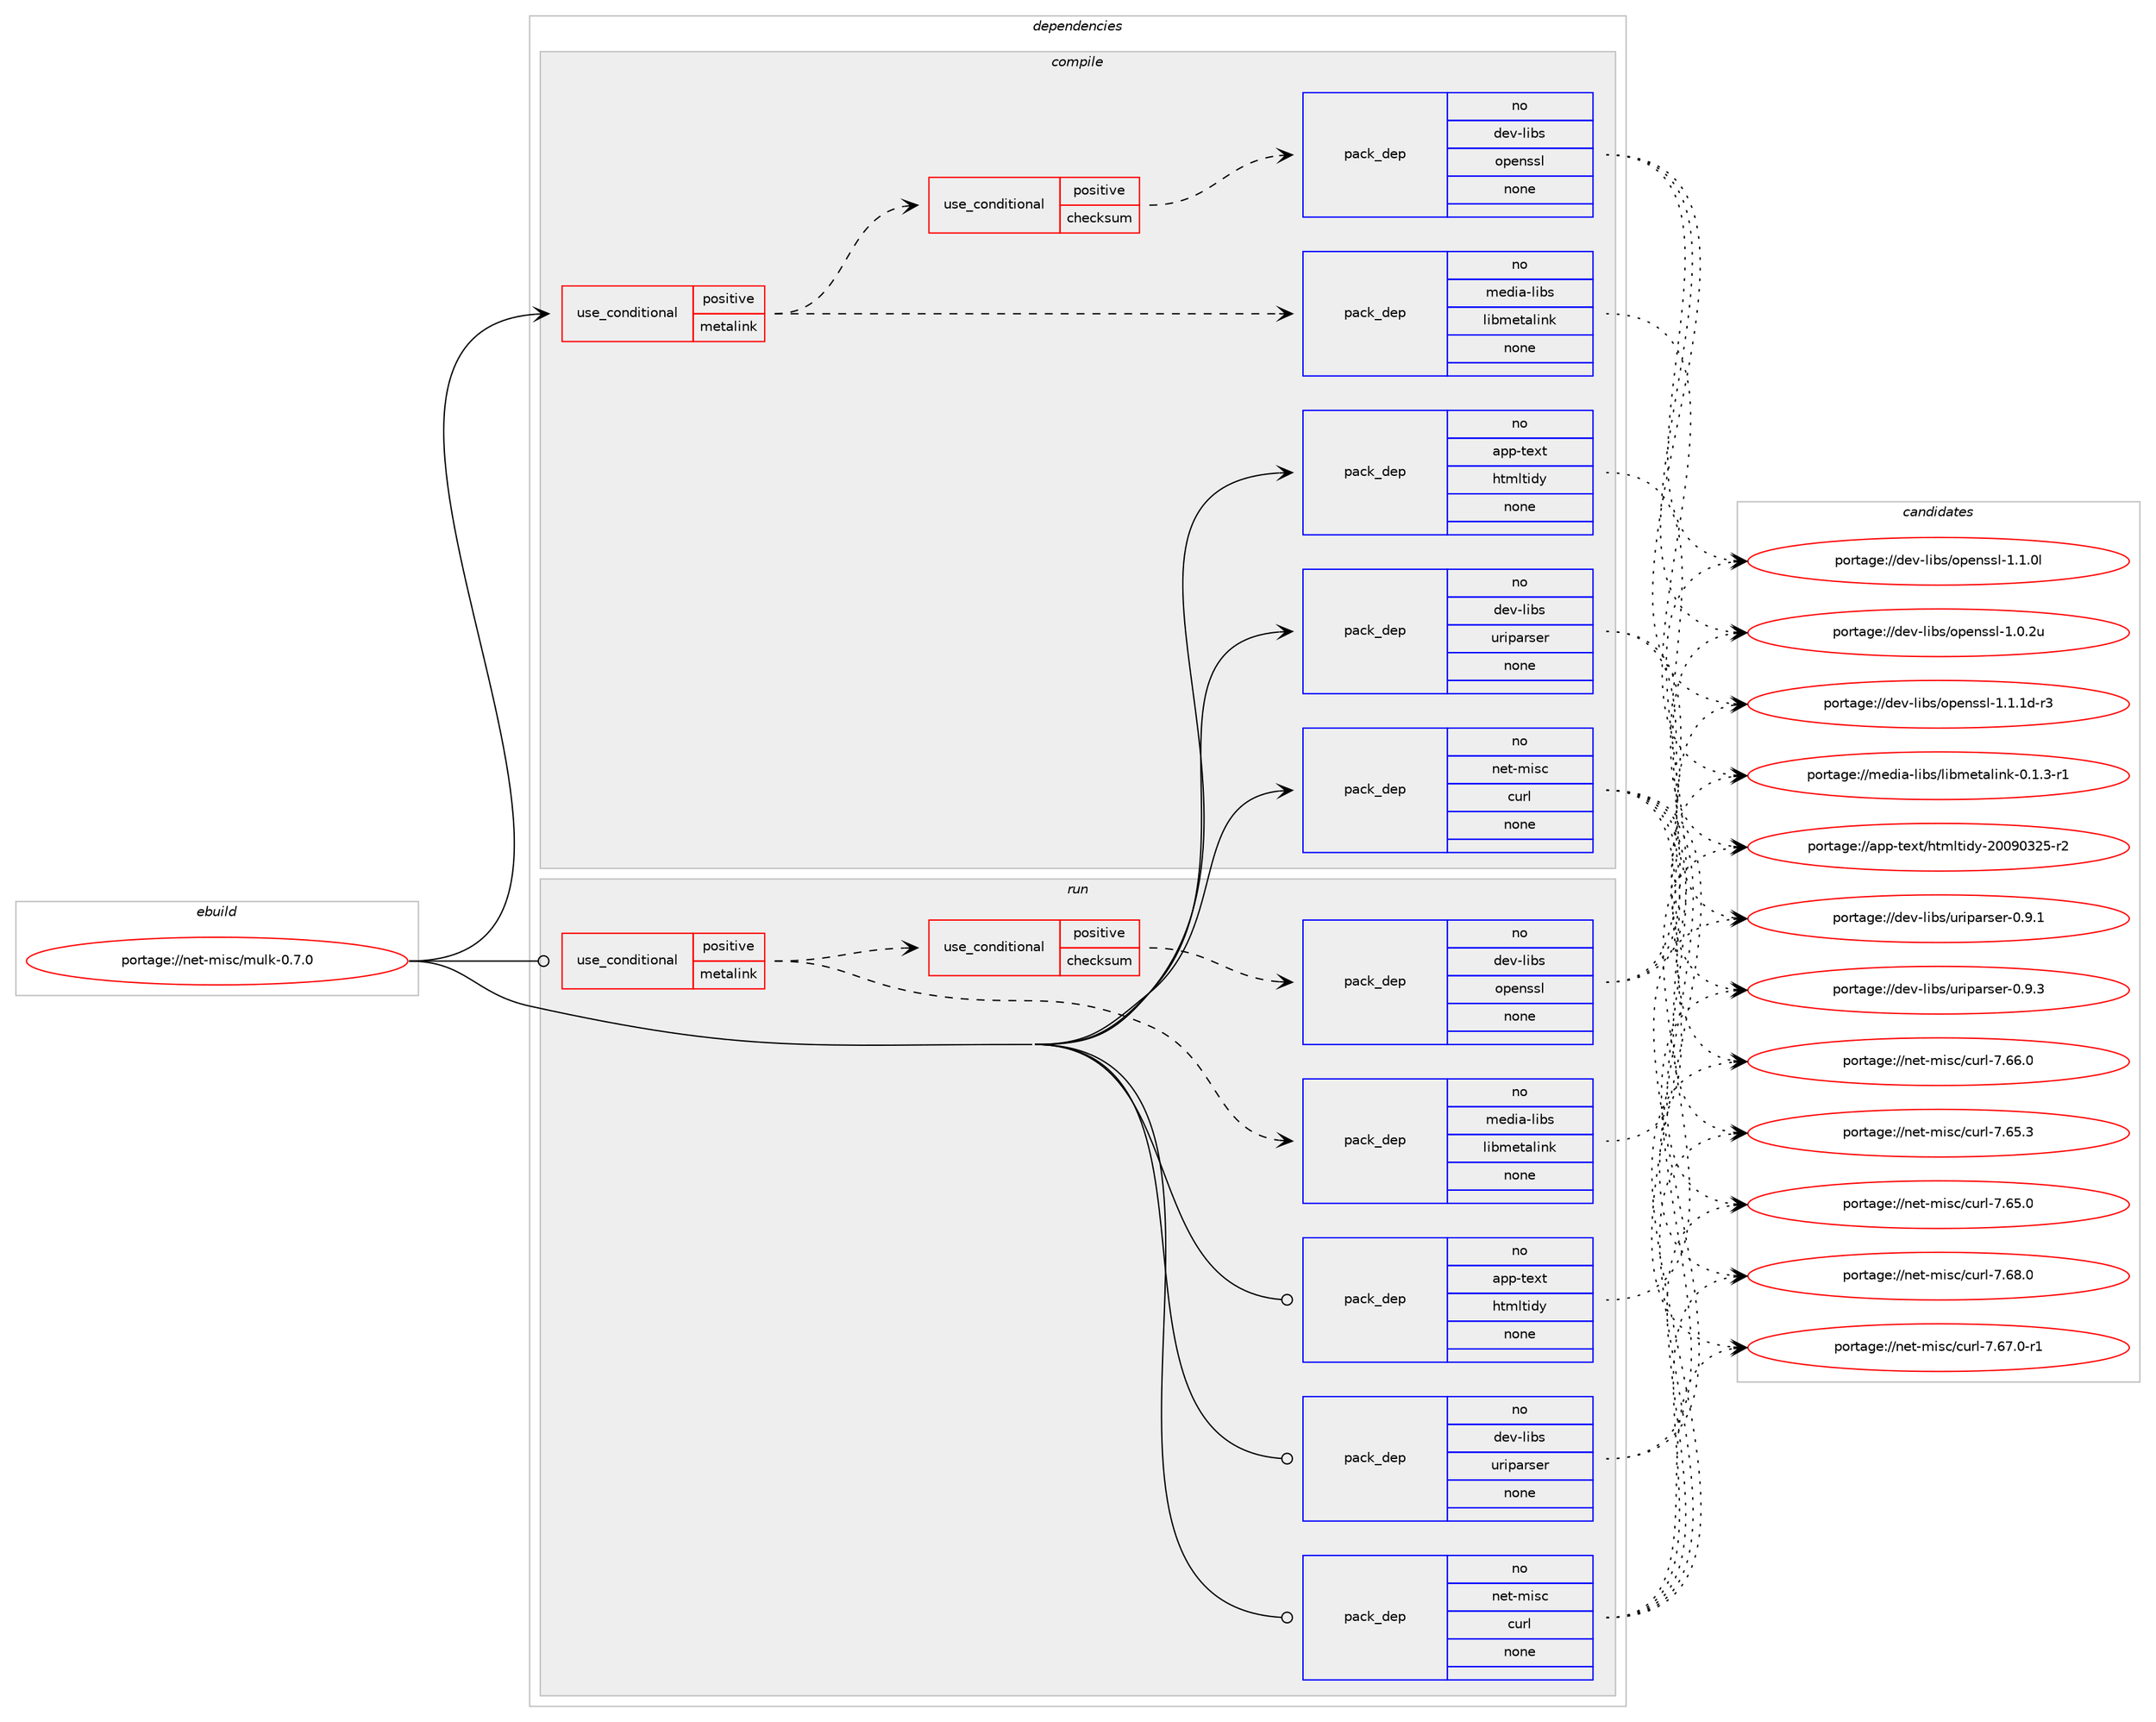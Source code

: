 digraph prolog {

# *************
# Graph options
# *************

newrank=true;
concentrate=true;
compound=true;
graph [rankdir=LR,fontname=Helvetica,fontsize=10,ranksep=1.5];#, ranksep=2.5, nodesep=0.2];
edge  [arrowhead=vee];
node  [fontname=Helvetica,fontsize=10];

# **********
# The ebuild
# **********

subgraph cluster_leftcol {
color=gray;
rank=same;
label=<<i>ebuild</i>>;
id [label="portage://net-misc/mulk-0.7.0", color=red, width=4, href="../net-misc/mulk-0.7.0.svg"];
}

# ****************
# The dependencies
# ****************

subgraph cluster_midcol {
color=gray;
label=<<i>dependencies</i>>;
subgraph cluster_compile {
fillcolor="#eeeeee";
style=filled;
label=<<i>compile</i>>;
subgraph cond25279 {
dependency122812 [label=<<TABLE BORDER="0" CELLBORDER="1" CELLSPACING="0" CELLPADDING="4"><TR><TD ROWSPAN="3" CELLPADDING="10">use_conditional</TD></TR><TR><TD>positive</TD></TR><TR><TD>metalink</TD></TR></TABLE>>, shape=none, color=red];
subgraph pack95431 {
dependency122813 [label=<<TABLE BORDER="0" CELLBORDER="1" CELLSPACING="0" CELLPADDING="4" WIDTH="220"><TR><TD ROWSPAN="6" CELLPADDING="30">pack_dep</TD></TR><TR><TD WIDTH="110">no</TD></TR><TR><TD>media-libs</TD></TR><TR><TD>libmetalink</TD></TR><TR><TD>none</TD></TR><TR><TD></TD></TR></TABLE>>, shape=none, color=blue];
}
dependency122812:e -> dependency122813:w [weight=20,style="dashed",arrowhead="vee"];
subgraph cond25280 {
dependency122814 [label=<<TABLE BORDER="0" CELLBORDER="1" CELLSPACING="0" CELLPADDING="4"><TR><TD ROWSPAN="3" CELLPADDING="10">use_conditional</TD></TR><TR><TD>positive</TD></TR><TR><TD>checksum</TD></TR></TABLE>>, shape=none, color=red];
subgraph pack95432 {
dependency122815 [label=<<TABLE BORDER="0" CELLBORDER="1" CELLSPACING="0" CELLPADDING="4" WIDTH="220"><TR><TD ROWSPAN="6" CELLPADDING="30">pack_dep</TD></TR><TR><TD WIDTH="110">no</TD></TR><TR><TD>dev-libs</TD></TR><TR><TD>openssl</TD></TR><TR><TD>none</TD></TR><TR><TD></TD></TR></TABLE>>, shape=none, color=blue];
}
dependency122814:e -> dependency122815:w [weight=20,style="dashed",arrowhead="vee"];
}
dependency122812:e -> dependency122814:w [weight=20,style="dashed",arrowhead="vee"];
}
id:e -> dependency122812:w [weight=20,style="solid",arrowhead="vee"];
subgraph pack95433 {
dependency122816 [label=<<TABLE BORDER="0" CELLBORDER="1" CELLSPACING="0" CELLPADDING="4" WIDTH="220"><TR><TD ROWSPAN="6" CELLPADDING="30">pack_dep</TD></TR><TR><TD WIDTH="110">no</TD></TR><TR><TD>app-text</TD></TR><TR><TD>htmltidy</TD></TR><TR><TD>none</TD></TR><TR><TD></TD></TR></TABLE>>, shape=none, color=blue];
}
id:e -> dependency122816:w [weight=20,style="solid",arrowhead="vee"];
subgraph pack95434 {
dependency122817 [label=<<TABLE BORDER="0" CELLBORDER="1" CELLSPACING="0" CELLPADDING="4" WIDTH="220"><TR><TD ROWSPAN="6" CELLPADDING="30">pack_dep</TD></TR><TR><TD WIDTH="110">no</TD></TR><TR><TD>dev-libs</TD></TR><TR><TD>uriparser</TD></TR><TR><TD>none</TD></TR><TR><TD></TD></TR></TABLE>>, shape=none, color=blue];
}
id:e -> dependency122817:w [weight=20,style="solid",arrowhead="vee"];
subgraph pack95435 {
dependency122818 [label=<<TABLE BORDER="0" CELLBORDER="1" CELLSPACING="0" CELLPADDING="4" WIDTH="220"><TR><TD ROWSPAN="6" CELLPADDING="30">pack_dep</TD></TR><TR><TD WIDTH="110">no</TD></TR><TR><TD>net-misc</TD></TR><TR><TD>curl</TD></TR><TR><TD>none</TD></TR><TR><TD></TD></TR></TABLE>>, shape=none, color=blue];
}
id:e -> dependency122818:w [weight=20,style="solid",arrowhead="vee"];
}
subgraph cluster_compileandrun {
fillcolor="#eeeeee";
style=filled;
label=<<i>compile and run</i>>;
}
subgraph cluster_run {
fillcolor="#eeeeee";
style=filled;
label=<<i>run</i>>;
subgraph cond25281 {
dependency122819 [label=<<TABLE BORDER="0" CELLBORDER="1" CELLSPACING="0" CELLPADDING="4"><TR><TD ROWSPAN="3" CELLPADDING="10">use_conditional</TD></TR><TR><TD>positive</TD></TR><TR><TD>metalink</TD></TR></TABLE>>, shape=none, color=red];
subgraph pack95436 {
dependency122820 [label=<<TABLE BORDER="0" CELLBORDER="1" CELLSPACING="0" CELLPADDING="4" WIDTH="220"><TR><TD ROWSPAN="6" CELLPADDING="30">pack_dep</TD></TR><TR><TD WIDTH="110">no</TD></TR><TR><TD>media-libs</TD></TR><TR><TD>libmetalink</TD></TR><TR><TD>none</TD></TR><TR><TD></TD></TR></TABLE>>, shape=none, color=blue];
}
dependency122819:e -> dependency122820:w [weight=20,style="dashed",arrowhead="vee"];
subgraph cond25282 {
dependency122821 [label=<<TABLE BORDER="0" CELLBORDER="1" CELLSPACING="0" CELLPADDING="4"><TR><TD ROWSPAN="3" CELLPADDING="10">use_conditional</TD></TR><TR><TD>positive</TD></TR><TR><TD>checksum</TD></TR></TABLE>>, shape=none, color=red];
subgraph pack95437 {
dependency122822 [label=<<TABLE BORDER="0" CELLBORDER="1" CELLSPACING="0" CELLPADDING="4" WIDTH="220"><TR><TD ROWSPAN="6" CELLPADDING="30">pack_dep</TD></TR><TR><TD WIDTH="110">no</TD></TR><TR><TD>dev-libs</TD></TR><TR><TD>openssl</TD></TR><TR><TD>none</TD></TR><TR><TD></TD></TR></TABLE>>, shape=none, color=blue];
}
dependency122821:e -> dependency122822:w [weight=20,style="dashed",arrowhead="vee"];
}
dependency122819:e -> dependency122821:w [weight=20,style="dashed",arrowhead="vee"];
}
id:e -> dependency122819:w [weight=20,style="solid",arrowhead="odot"];
subgraph pack95438 {
dependency122823 [label=<<TABLE BORDER="0" CELLBORDER="1" CELLSPACING="0" CELLPADDING="4" WIDTH="220"><TR><TD ROWSPAN="6" CELLPADDING="30">pack_dep</TD></TR><TR><TD WIDTH="110">no</TD></TR><TR><TD>app-text</TD></TR><TR><TD>htmltidy</TD></TR><TR><TD>none</TD></TR><TR><TD></TD></TR></TABLE>>, shape=none, color=blue];
}
id:e -> dependency122823:w [weight=20,style="solid",arrowhead="odot"];
subgraph pack95439 {
dependency122824 [label=<<TABLE BORDER="0" CELLBORDER="1" CELLSPACING="0" CELLPADDING="4" WIDTH="220"><TR><TD ROWSPAN="6" CELLPADDING="30">pack_dep</TD></TR><TR><TD WIDTH="110">no</TD></TR><TR><TD>dev-libs</TD></TR><TR><TD>uriparser</TD></TR><TR><TD>none</TD></TR><TR><TD></TD></TR></TABLE>>, shape=none, color=blue];
}
id:e -> dependency122824:w [weight=20,style="solid",arrowhead="odot"];
subgraph pack95440 {
dependency122825 [label=<<TABLE BORDER="0" CELLBORDER="1" CELLSPACING="0" CELLPADDING="4" WIDTH="220"><TR><TD ROWSPAN="6" CELLPADDING="30">pack_dep</TD></TR><TR><TD WIDTH="110">no</TD></TR><TR><TD>net-misc</TD></TR><TR><TD>curl</TD></TR><TR><TD>none</TD></TR><TR><TD></TD></TR></TABLE>>, shape=none, color=blue];
}
id:e -> dependency122825:w [weight=20,style="solid",arrowhead="odot"];
}
}

# **************
# The candidates
# **************

subgraph cluster_choices {
rank=same;
color=gray;
label=<<i>candidates</i>>;

subgraph choice95431 {
color=black;
nodesep=1;
choice1091011001059745108105981154710810598109101116971081051101074548464946514511449 [label="portage://media-libs/libmetalink-0.1.3-r1", color=red, width=4,href="../media-libs/libmetalink-0.1.3-r1.svg"];
dependency122813:e -> choice1091011001059745108105981154710810598109101116971081051101074548464946514511449:w [style=dotted,weight="100"];
}
subgraph choice95432 {
color=black;
nodesep=1;
choice1001011184510810598115471111121011101151151084549464946491004511451 [label="portage://dev-libs/openssl-1.1.1d-r3", color=red, width=4,href="../dev-libs/openssl-1.1.1d-r3.svg"];
choice100101118451081059811547111112101110115115108454946494648108 [label="portage://dev-libs/openssl-1.1.0l", color=red, width=4,href="../dev-libs/openssl-1.1.0l.svg"];
choice100101118451081059811547111112101110115115108454946484650117 [label="portage://dev-libs/openssl-1.0.2u", color=red, width=4,href="../dev-libs/openssl-1.0.2u.svg"];
dependency122815:e -> choice1001011184510810598115471111121011101151151084549464946491004511451:w [style=dotted,weight="100"];
dependency122815:e -> choice100101118451081059811547111112101110115115108454946494648108:w [style=dotted,weight="100"];
dependency122815:e -> choice100101118451081059811547111112101110115115108454946484650117:w [style=dotted,weight="100"];
}
subgraph choice95433 {
color=black;
nodesep=1;
choice9711211245116101120116471041161091081161051001214550484857485150534511450 [label="portage://app-text/htmltidy-20090325-r2", color=red, width=4,href="../app-text/htmltidy-20090325-r2.svg"];
dependency122816:e -> choice9711211245116101120116471041161091081161051001214550484857485150534511450:w [style=dotted,weight="100"];
}
subgraph choice95434 {
color=black;
nodesep=1;
choice10010111845108105981154711711410511297114115101114454846574651 [label="portage://dev-libs/uriparser-0.9.3", color=red, width=4,href="../dev-libs/uriparser-0.9.3.svg"];
choice10010111845108105981154711711410511297114115101114454846574649 [label="portage://dev-libs/uriparser-0.9.1", color=red, width=4,href="../dev-libs/uriparser-0.9.1.svg"];
dependency122817:e -> choice10010111845108105981154711711410511297114115101114454846574651:w [style=dotted,weight="100"];
dependency122817:e -> choice10010111845108105981154711711410511297114115101114454846574649:w [style=dotted,weight="100"];
}
subgraph choice95435 {
color=black;
nodesep=1;
choice1101011164510910511599479911711410845554654564648 [label="portage://net-misc/curl-7.68.0", color=red, width=4,href="../net-misc/curl-7.68.0.svg"];
choice11010111645109105115994799117114108455546545546484511449 [label="portage://net-misc/curl-7.67.0-r1", color=red, width=4,href="../net-misc/curl-7.67.0-r1.svg"];
choice1101011164510910511599479911711410845554654544648 [label="portage://net-misc/curl-7.66.0", color=red, width=4,href="../net-misc/curl-7.66.0.svg"];
choice1101011164510910511599479911711410845554654534651 [label="portage://net-misc/curl-7.65.3", color=red, width=4,href="../net-misc/curl-7.65.3.svg"];
choice1101011164510910511599479911711410845554654534648 [label="portage://net-misc/curl-7.65.0", color=red, width=4,href="../net-misc/curl-7.65.0.svg"];
dependency122818:e -> choice1101011164510910511599479911711410845554654564648:w [style=dotted,weight="100"];
dependency122818:e -> choice11010111645109105115994799117114108455546545546484511449:w [style=dotted,weight="100"];
dependency122818:e -> choice1101011164510910511599479911711410845554654544648:w [style=dotted,weight="100"];
dependency122818:e -> choice1101011164510910511599479911711410845554654534651:w [style=dotted,weight="100"];
dependency122818:e -> choice1101011164510910511599479911711410845554654534648:w [style=dotted,weight="100"];
}
subgraph choice95436 {
color=black;
nodesep=1;
choice1091011001059745108105981154710810598109101116971081051101074548464946514511449 [label="portage://media-libs/libmetalink-0.1.3-r1", color=red, width=4,href="../media-libs/libmetalink-0.1.3-r1.svg"];
dependency122820:e -> choice1091011001059745108105981154710810598109101116971081051101074548464946514511449:w [style=dotted,weight="100"];
}
subgraph choice95437 {
color=black;
nodesep=1;
choice1001011184510810598115471111121011101151151084549464946491004511451 [label="portage://dev-libs/openssl-1.1.1d-r3", color=red, width=4,href="../dev-libs/openssl-1.1.1d-r3.svg"];
choice100101118451081059811547111112101110115115108454946494648108 [label="portage://dev-libs/openssl-1.1.0l", color=red, width=4,href="../dev-libs/openssl-1.1.0l.svg"];
choice100101118451081059811547111112101110115115108454946484650117 [label="portage://dev-libs/openssl-1.0.2u", color=red, width=4,href="../dev-libs/openssl-1.0.2u.svg"];
dependency122822:e -> choice1001011184510810598115471111121011101151151084549464946491004511451:w [style=dotted,weight="100"];
dependency122822:e -> choice100101118451081059811547111112101110115115108454946494648108:w [style=dotted,weight="100"];
dependency122822:e -> choice100101118451081059811547111112101110115115108454946484650117:w [style=dotted,weight="100"];
}
subgraph choice95438 {
color=black;
nodesep=1;
choice9711211245116101120116471041161091081161051001214550484857485150534511450 [label="portage://app-text/htmltidy-20090325-r2", color=red, width=4,href="../app-text/htmltidy-20090325-r2.svg"];
dependency122823:e -> choice9711211245116101120116471041161091081161051001214550484857485150534511450:w [style=dotted,weight="100"];
}
subgraph choice95439 {
color=black;
nodesep=1;
choice10010111845108105981154711711410511297114115101114454846574651 [label="portage://dev-libs/uriparser-0.9.3", color=red, width=4,href="../dev-libs/uriparser-0.9.3.svg"];
choice10010111845108105981154711711410511297114115101114454846574649 [label="portage://dev-libs/uriparser-0.9.1", color=red, width=4,href="../dev-libs/uriparser-0.9.1.svg"];
dependency122824:e -> choice10010111845108105981154711711410511297114115101114454846574651:w [style=dotted,weight="100"];
dependency122824:e -> choice10010111845108105981154711711410511297114115101114454846574649:w [style=dotted,weight="100"];
}
subgraph choice95440 {
color=black;
nodesep=1;
choice1101011164510910511599479911711410845554654564648 [label="portage://net-misc/curl-7.68.0", color=red, width=4,href="../net-misc/curl-7.68.0.svg"];
choice11010111645109105115994799117114108455546545546484511449 [label="portage://net-misc/curl-7.67.0-r1", color=red, width=4,href="../net-misc/curl-7.67.0-r1.svg"];
choice1101011164510910511599479911711410845554654544648 [label="portage://net-misc/curl-7.66.0", color=red, width=4,href="../net-misc/curl-7.66.0.svg"];
choice1101011164510910511599479911711410845554654534651 [label="portage://net-misc/curl-7.65.3", color=red, width=4,href="../net-misc/curl-7.65.3.svg"];
choice1101011164510910511599479911711410845554654534648 [label="portage://net-misc/curl-7.65.0", color=red, width=4,href="../net-misc/curl-7.65.0.svg"];
dependency122825:e -> choice1101011164510910511599479911711410845554654564648:w [style=dotted,weight="100"];
dependency122825:e -> choice11010111645109105115994799117114108455546545546484511449:w [style=dotted,weight="100"];
dependency122825:e -> choice1101011164510910511599479911711410845554654544648:w [style=dotted,weight="100"];
dependency122825:e -> choice1101011164510910511599479911711410845554654534651:w [style=dotted,weight="100"];
dependency122825:e -> choice1101011164510910511599479911711410845554654534648:w [style=dotted,weight="100"];
}
}

}

